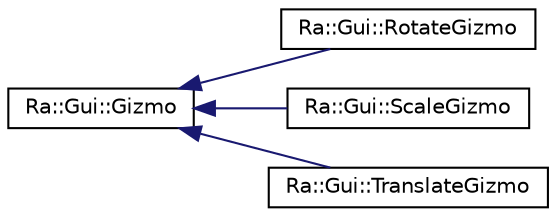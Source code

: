 digraph "Graphical Class Hierarchy"
{
 // INTERACTIVE_SVG=YES
 // LATEX_PDF_SIZE
  edge [fontname="Helvetica",fontsize="10",labelfontname="Helvetica",labelfontsize="10"];
  node [fontname="Helvetica",fontsize="10",shape=record];
  rankdir="LR";
  Node0 [label="Ra::Gui::Gizmo",height=0.2,width=0.4,color="black", fillcolor="white", style="filled",URL="$classRa_1_1Gui_1_1Gizmo.html",tooltip=" "];
  Node0 -> Node1 [dir="back",color="midnightblue",fontsize="10",style="solid",fontname="Helvetica"];
  Node1 [label="Ra::Gui::RotateGizmo",height=0.2,width=0.4,color="black", fillcolor="white", style="filled",URL="$classRa_1_1Gui_1_1RotateGizmo.html",tooltip="A RotateGizmo manipulates the rotational part of a transformation."];
  Node0 -> Node2 [dir="back",color="midnightblue",fontsize="10",style="solid",fontname="Helvetica"];
  Node2 [label="Ra::Gui::ScaleGizmo",height=0.2,width=0.4,color="black", fillcolor="white", style="filled",URL="$classRa_1_1Gui_1_1ScaleGizmo.html",tooltip=" "];
  Node0 -> Node3 [dir="back",color="midnightblue",fontsize="10",style="solid",fontname="Helvetica"];
  Node3 [label="Ra::Gui::TranslateGizmo",height=0.2,width=0.4,color="black", fillcolor="white", style="filled",URL="$classRa_1_1Gui_1_1TranslateGizmo.html",tooltip="A TranslateGizmo manipulates the translational part of a transformation."];
}
